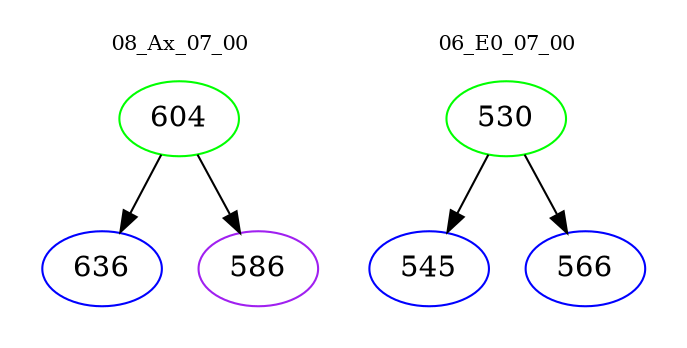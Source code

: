 digraph{
subgraph cluster_0 {
color = white
label = "08_Ax_07_00";
fontsize=10;
T0_604 [label="604", color="green"]
T0_604 -> T0_636 [color="black"]
T0_636 [label="636", color="blue"]
T0_604 -> T0_586 [color="black"]
T0_586 [label="586", color="purple"]
}
subgraph cluster_1 {
color = white
label = "06_E0_07_00";
fontsize=10;
T1_530 [label="530", color="green"]
T1_530 -> T1_545 [color="black"]
T1_545 [label="545", color="blue"]
T1_530 -> T1_566 [color="black"]
T1_566 [label="566", color="blue"]
}
}
